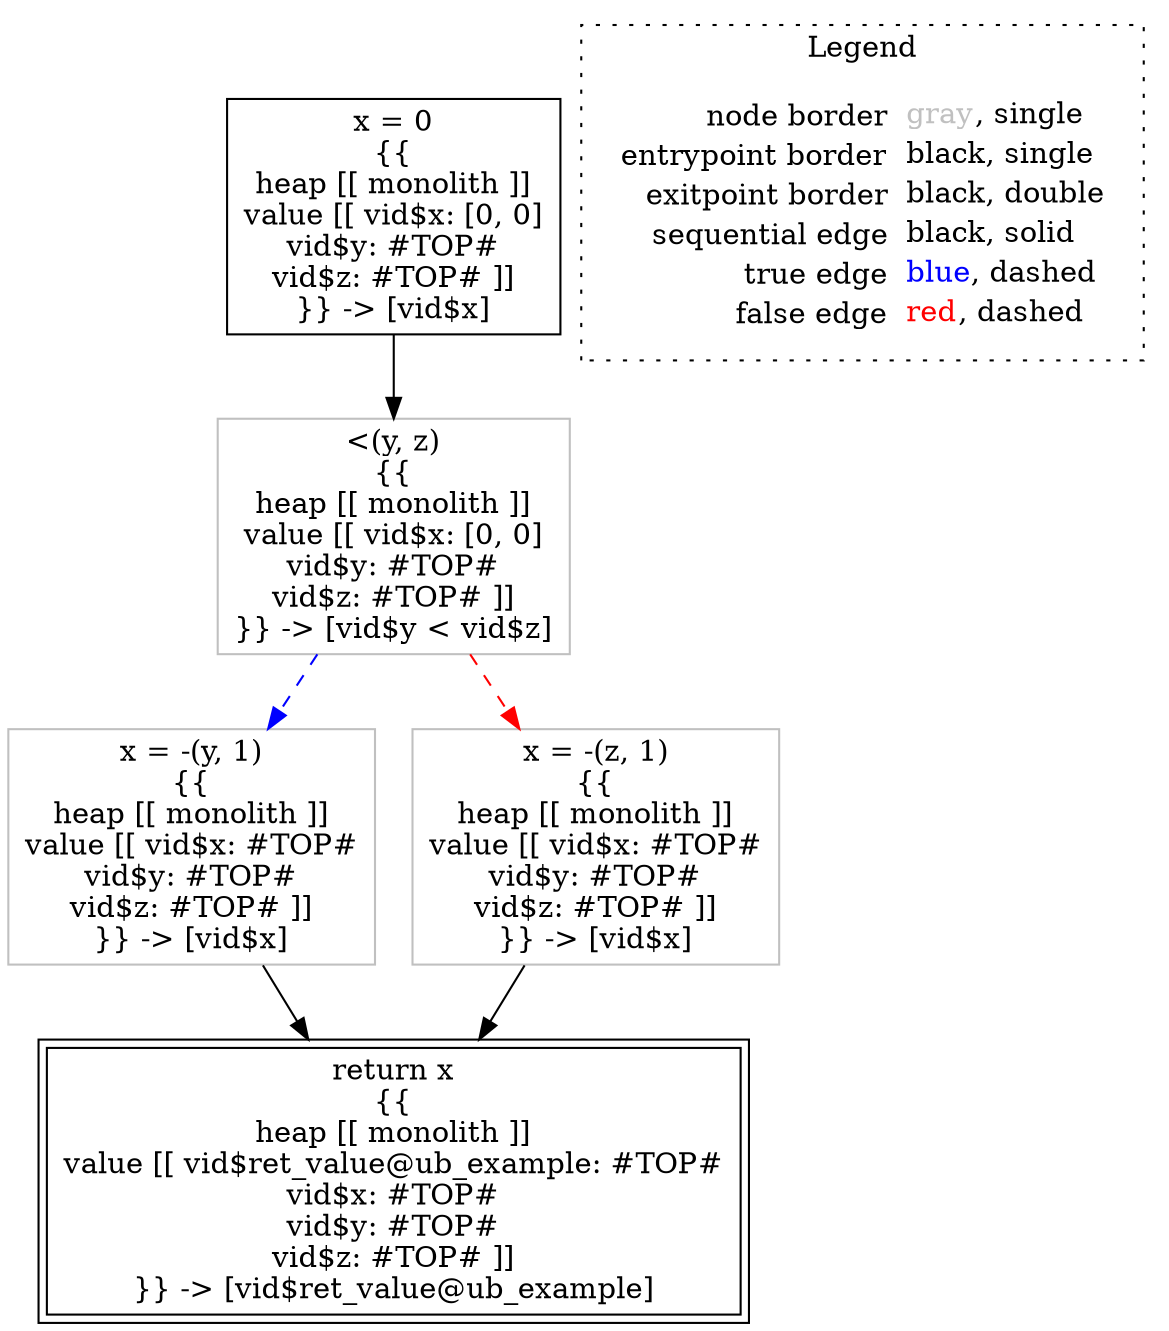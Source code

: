 digraph {
	"node0" [shape="rect",color="black",label=<x = 0<BR/>{{<BR/>heap [[ monolith ]]<BR/>value [[ vid$x: [0, 0]<BR/>vid$y: #TOP#<BR/>vid$z: #TOP# ]]<BR/>}} -&gt; [vid$x]>];
	"node1" [shape="rect",color="gray",label=<&lt;(y, z)<BR/>{{<BR/>heap [[ monolith ]]<BR/>value [[ vid$x: [0, 0]<BR/>vid$y: #TOP#<BR/>vid$z: #TOP# ]]<BR/>}} -&gt; [vid$y &lt; vid$z]>];
	"node2" [shape="rect",color="gray",label=<x = -(y, 1)<BR/>{{<BR/>heap [[ monolith ]]<BR/>value [[ vid$x: #TOP#<BR/>vid$y: #TOP#<BR/>vid$z: #TOP# ]]<BR/>}} -&gt; [vid$x]>];
	"node3" [shape="rect",color="black",peripheries="2",label=<return x<BR/>{{<BR/>heap [[ monolith ]]<BR/>value [[ vid$ret_value@ub_example: #TOP#<BR/>vid$x: #TOP#<BR/>vid$y: #TOP#<BR/>vid$z: #TOP# ]]<BR/>}} -&gt; [vid$ret_value@ub_example]>];
	"node4" [shape="rect",color="gray",label=<x = -(z, 1)<BR/>{{<BR/>heap [[ monolith ]]<BR/>value [[ vid$x: #TOP#<BR/>vid$y: #TOP#<BR/>vid$z: #TOP# ]]<BR/>}} -&gt; [vid$x]>];
	"node0" -> "node1" [color="black"];
	"node1" -> "node2" [color="blue",style="dashed"];
	"node1" -> "node4" [color="red",style="dashed"];
	"node2" -> "node3" [color="black"];
	"node4" -> "node3" [color="black"];
subgraph cluster_legend {
	label="Legend";
	style=dotted;
	node [shape=plaintext];
	"legend" [label=<<table border="0" cellpadding="2" cellspacing="0" cellborder="0"><tr><td align="right">node border&nbsp;</td><td align="left"><font color="gray">gray</font>, single</td></tr><tr><td align="right">entrypoint border&nbsp;</td><td align="left"><font color="black">black</font>, single</td></tr><tr><td align="right">exitpoint border&nbsp;</td><td align="left"><font color="black">black</font>, double</td></tr><tr><td align="right">sequential edge&nbsp;</td><td align="left"><font color="black">black</font>, solid</td></tr><tr><td align="right">true edge&nbsp;</td><td align="left"><font color="blue">blue</font>, dashed</td></tr><tr><td align="right">false edge&nbsp;</td><td align="left"><font color="red">red</font>, dashed</td></tr></table>>];
}

}
